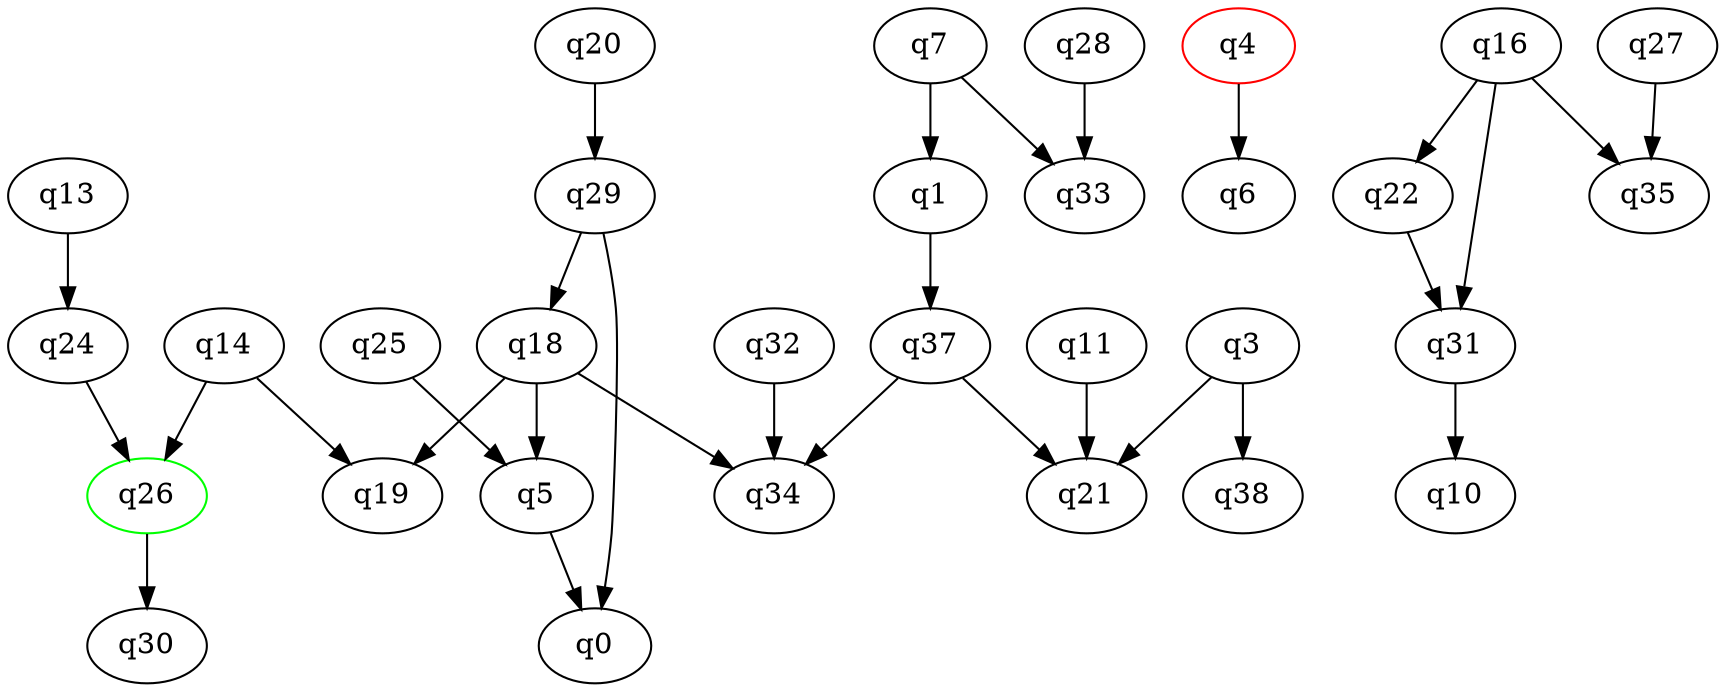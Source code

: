 digraph A{
q26 [initial=1,color=green];
q4 [final=1,color=red];
q1 -> q37;
q3 -> q21;
q3 -> q38;
q4 -> q6;
q5 -> q0;
q7 -> q1;
q7 -> q33;
q11 -> q21;
q13 -> q24;
q14 -> q19;
q14 -> q26;
q16 -> q22;
q16 -> q31;
q16 -> q35;
q18 -> q5;
q18 -> q19;
q18 -> q34;
q20 -> q29;
q22 -> q31;
q24 -> q26;
q25 -> q5;
q26 -> q30;
q27 -> q35;
q28 -> q33;
q29 -> q0;
q29 -> q18;
q31 -> q10;
q32 -> q34;
q37 -> q21;
q37 -> q34;
}